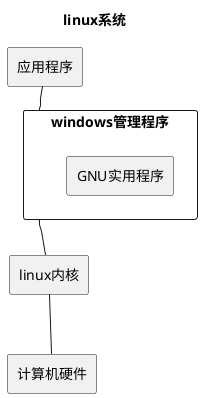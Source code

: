 @startuml
title linux系统
together {
rectangle 应用程序 as yycx{
}
rectangle windows管理程序 as windows{
    rectangle GNU实用程序 as GNU
}
rectangle linux内核 as core {

}
rectangle 计算机硬件 as hard{
    
}
}
yycx -- windows
windows -- core
core -- hard

@enduml

@startditaa
linux系统
+---------------------------------------+
|                                       |
|      应用程序                             | 
|                                       |
+---------------------------------------+
        |  |  |  |
+---------------------------------------+
|                +----------------------+ 
|windows 管理软件    |
|                | +--------------------+
|                | |  GNU 实用程序          |
+----------------+ +--------------------+
       |   |    |    |    |-
+--------------------------------------+
|                                       |
|      linux 内核                         | 
|                                       |
+---------------------------------------+
     |    |    |    |    |
+---------------------------------------+
|                                       |
|      计算机硬件                            | 
|                                       |
+---------------------------------------+
@endditaa

@startuml
title 读者对象
actor "读者" as user 
actor "系统管理员" as u1
actor "linux" as u2
usecase "自动化执行管理任务" as uc1
usecase "监控系统数据和数据文件" as uc2
usecase "生成报告" as uc3
usecase "了解系统内部发生了什么" as uc4
usecase "如何访问命令提示符" as uc5
usecase "介绍进入命令提示符后做些什么" as uc6

user <|-- u1
user <|-- u2

u1 --> uc1
u2 --> uc4



@enduml

@startuml
title 知识库的结构
object "ob1 知识库" as ob1
object "ob2 wiki" as ob2
object "ob2_1 未整理" as ob2_1
object "ob2_2 主题 wiki" as ob2_2
object "ob3 blog" as ob3
object "ob4 公众号" as ob4
object "ob5 写作动机" as ob5

ob1 --> ob2 
ob1 --> ob3
ob2 --> ob2_1
ob2 --> ob2_2

ob2_1 -> ob2_2: 确定主题
ob2 -> ob3: 综合表述
ob1 -> ob4: 有立场表达
(ob1, ob4) .down.> ob5

ob2 : 事实
ob2 : 方法
ob2 : 观点
ob2 : 逻辑

ob5 : 热点事件
ob5 : 情绪
ob5 : 话题

@enduml

@startuml
title ww.sh的逻辑
start
:执行命令;
if (参数数量) then (0)
:用 vim 打开 [未整理] 的首页;
end
elseif (参数数量) then (1)
if ($1 是否为 s/g/f/l) then (是)
:提示语法;
end
else (否)
:调用 mksub.sh 命令, 并传入 $1;
end
endif
elseif (参数数量) then (2)
if ($1 是否为 s/g/f/l) then (是)
:在 [未整理] 的相应分类下添加新内容 $2 ;
:用 vim 打开新增内容;
end
else (否)
:提示语法;
end
endif
elseif (参数数量) then (3)
if ($1 是否为 s/g/f/l) then (是)
if ($3 作为主题是否存在) then (是)
:在 [$3 主题] 的相应分类下添加新内容 $2;
:用 vim 打开 $2;
end
else (否)
:提示用户创建主题;
end
endif
else (否)
:提示语法;
end
endif
else (参数数量 > 3)
:提示语法;
end
@enduml

@startuml
scale 3
title 区块链应用
actor "用户甲" as user1
actor "用户乙" as user2
rectangle "企业 A" as qya {
    rectangle "数据分析" as sja
    rectangle "营销系统" as yxa
}
rectangle "企业 B" as qyb {
    rectangle "数据分析" as sjb
    rectangle "营销系统" as yxb
}
rectangle APEX {
    rectangle "节点 A" as jda
    rectangle "节点 B" as jdb
}

yxa --> jda: 发行积分 a
yxb --> jdb: 发行积分 b

sja -[hidden]right- yxa

 

@enduml

@startuml

rectangle 歧视 {
rectangle "本源性歧视" {
    usecase 女性歧视 as c1
}
rectangle "洐生歧视" {
    usecase 黑人歧视 as c2
    usecase 其他歧视 as c3
}
}

c1 --> c2: 派生
c1 --> c3: 派生


@enduml
